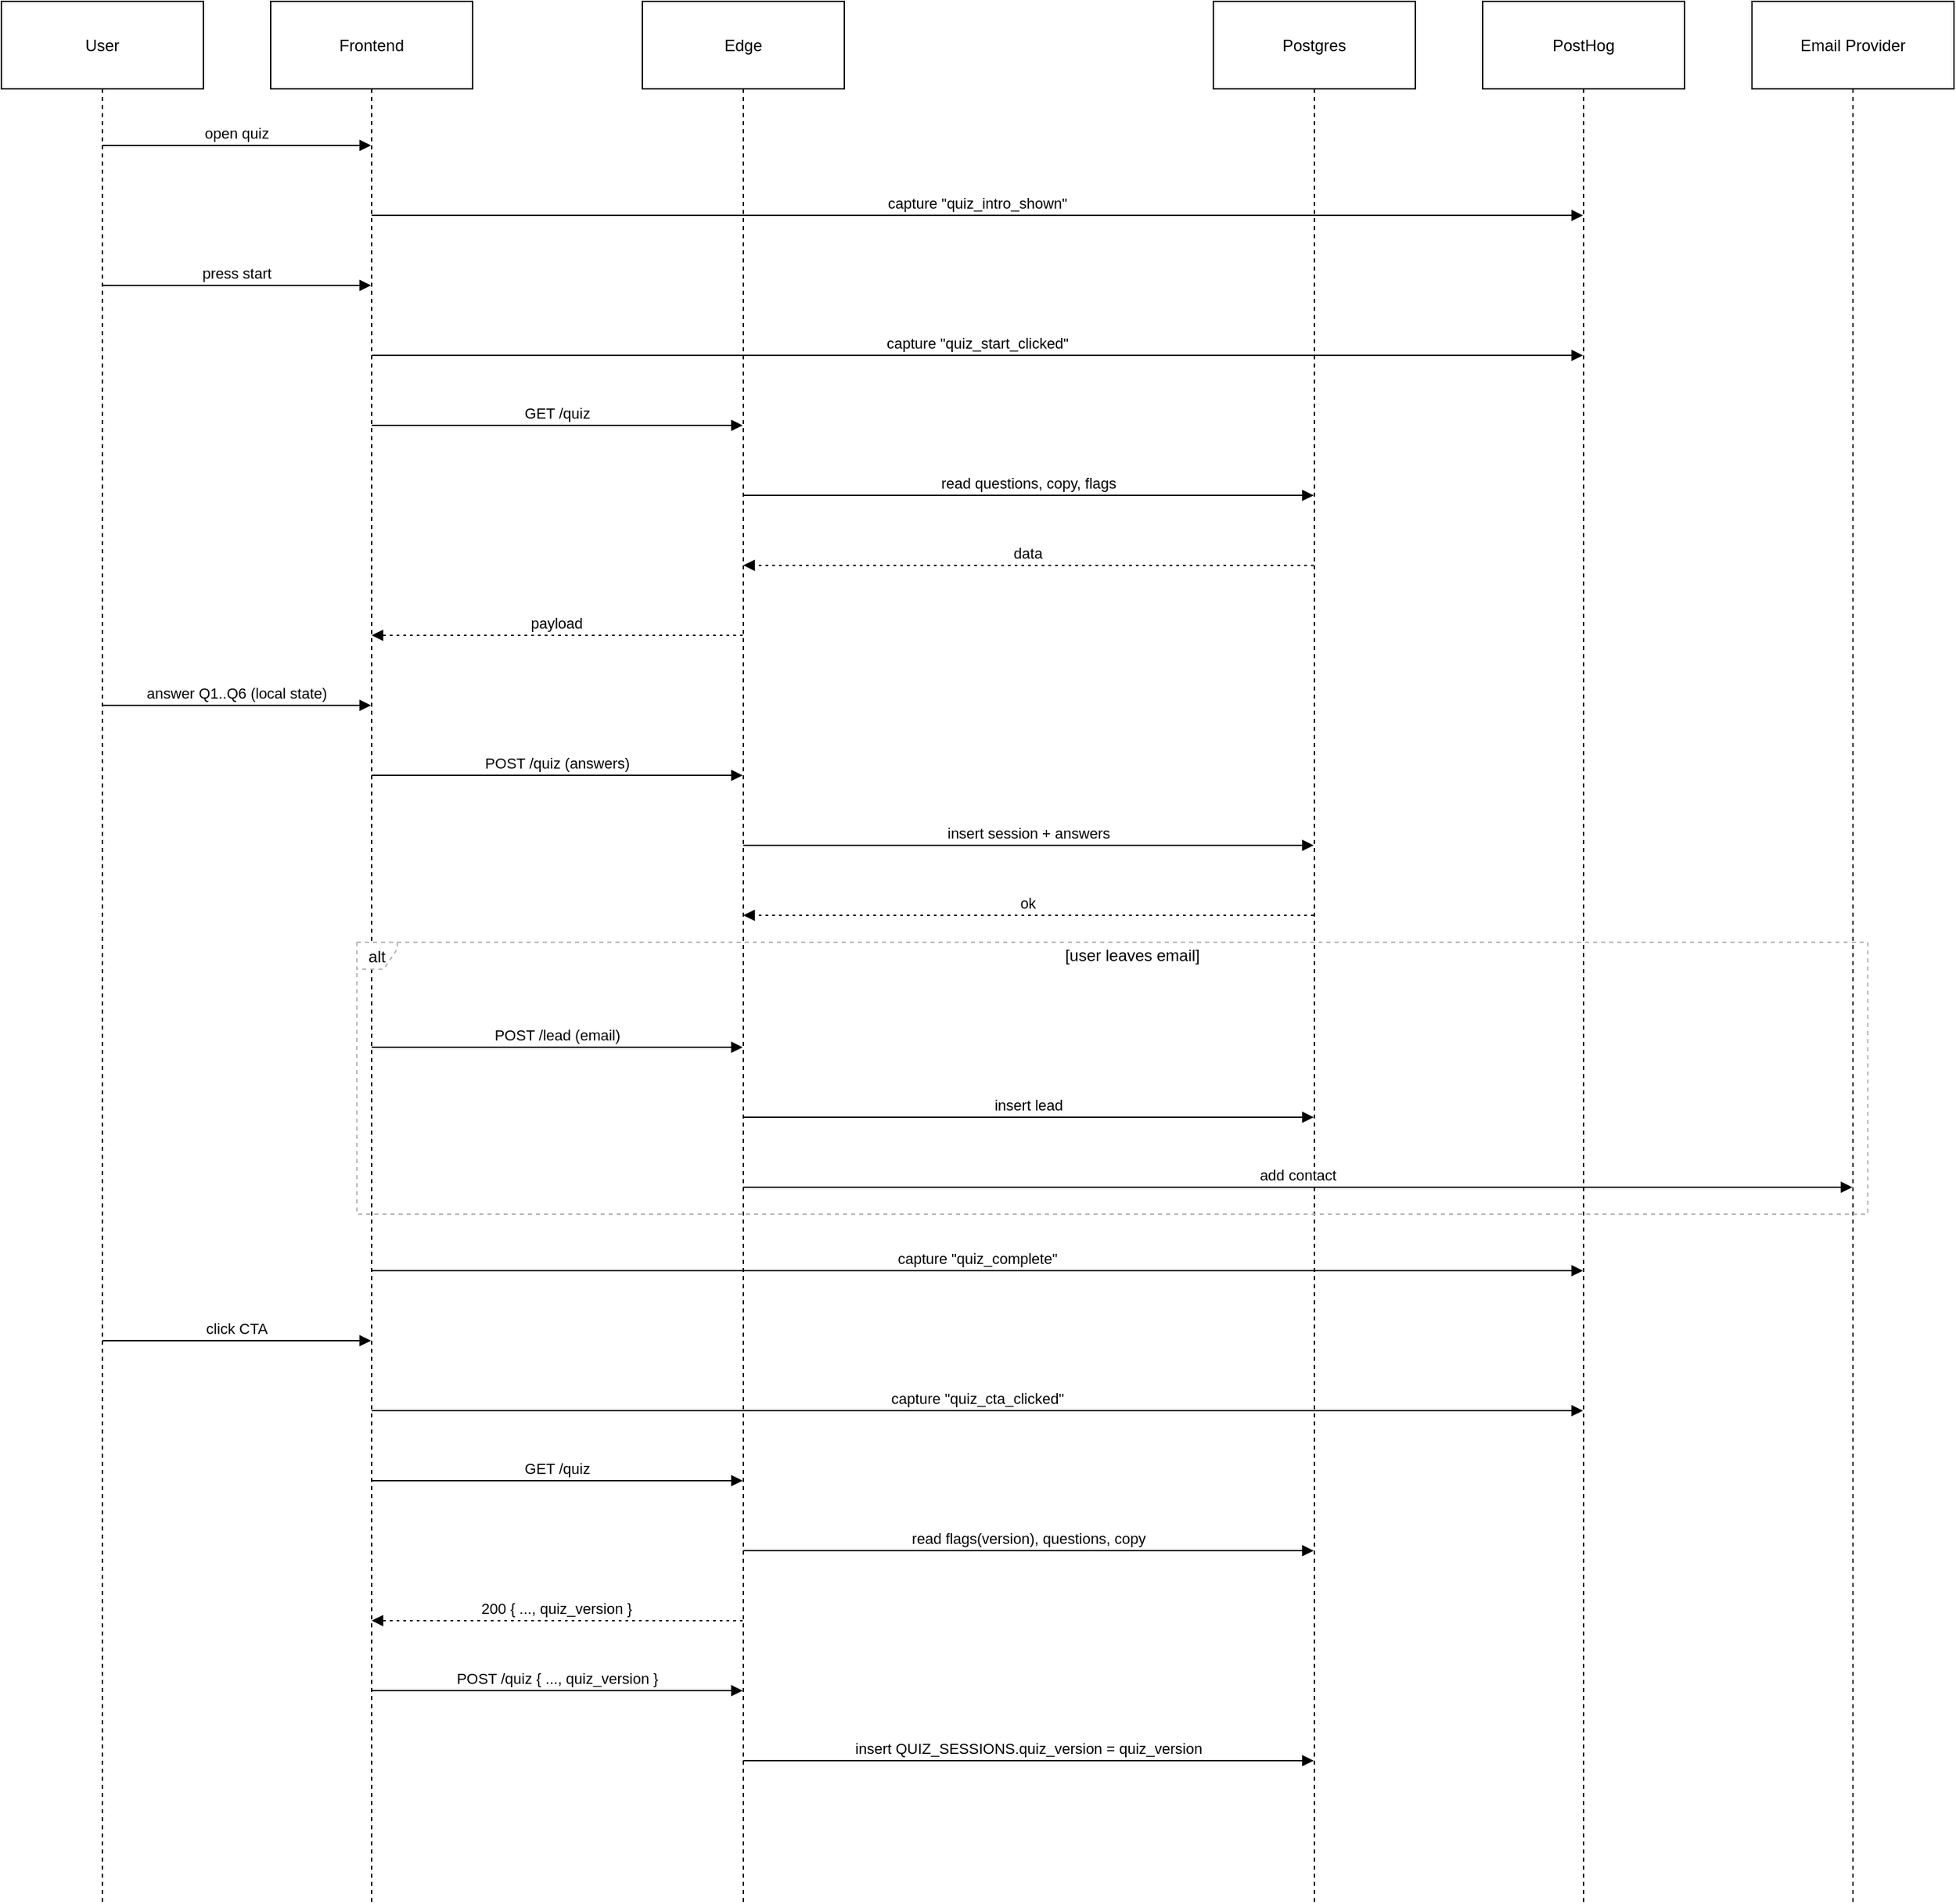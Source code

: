 <mxfile version="28.1.1">
  <diagram name="Page-1" id="KPMFJw43iPptOMZjrqif">
    <mxGraphModel dx="1949" dy="925" grid="1" gridSize="10" guides="1" tooltips="1" connect="1" arrows="1" fold="1" page="1" pageScale="1" pageWidth="850" pageHeight="1100" math="0" shadow="0">
      <root>
        <mxCell id="0" />
        <mxCell id="1" parent="0" />
        <mxCell id="KE862xH6gHo3otfqGqHC-1" value="User" style="shape=umlLifeline;perimeter=lifelinePerimeter;whiteSpace=wrap;container=1;dropTarget=0;collapsible=0;recursiveResize=0;outlineConnect=0;portConstraint=eastwest;newEdgeStyle={&quot;edgeStyle&quot;:&quot;elbowEdgeStyle&quot;,&quot;elbow&quot;:&quot;vertical&quot;,&quot;curved&quot;:0,&quot;rounded&quot;:0};size=65;" vertex="1" parent="1">
          <mxGeometry x="20" y="20" width="150" height="1412" as="geometry" />
        </mxCell>
        <mxCell id="KE862xH6gHo3otfqGqHC-2" value="Frontend" style="shape=umlLifeline;perimeter=lifelinePerimeter;whiteSpace=wrap;container=1;dropTarget=0;collapsible=0;recursiveResize=0;outlineConnect=0;portConstraint=eastwest;newEdgeStyle={&quot;edgeStyle&quot;:&quot;elbowEdgeStyle&quot;,&quot;elbow&quot;:&quot;vertical&quot;,&quot;curved&quot;:0,&quot;rounded&quot;:0};size=65;" vertex="1" parent="1">
          <mxGeometry x="220" y="20" width="150" height="1412" as="geometry" />
        </mxCell>
        <mxCell id="KE862xH6gHo3otfqGqHC-3" value="Edge" style="shape=umlLifeline;perimeter=lifelinePerimeter;whiteSpace=wrap;container=1;dropTarget=0;collapsible=0;recursiveResize=0;outlineConnect=0;portConstraint=eastwest;newEdgeStyle={&quot;edgeStyle&quot;:&quot;elbowEdgeStyle&quot;,&quot;elbow&quot;:&quot;vertical&quot;,&quot;curved&quot;:0,&quot;rounded&quot;:0};size=65;" vertex="1" parent="1">
          <mxGeometry x="496" y="20" width="150" height="1412" as="geometry" />
        </mxCell>
        <mxCell id="KE862xH6gHo3otfqGqHC-4" value="Postgres" style="shape=umlLifeline;perimeter=lifelinePerimeter;whiteSpace=wrap;container=1;dropTarget=0;collapsible=0;recursiveResize=0;outlineConnect=0;portConstraint=eastwest;newEdgeStyle={&quot;edgeStyle&quot;:&quot;elbowEdgeStyle&quot;,&quot;elbow&quot;:&quot;vertical&quot;,&quot;curved&quot;:0,&quot;rounded&quot;:0};size=65;" vertex="1" parent="1">
          <mxGeometry x="920" y="20" width="150" height="1412" as="geometry" />
        </mxCell>
        <mxCell id="KE862xH6gHo3otfqGqHC-5" value="PostHog" style="shape=umlLifeline;perimeter=lifelinePerimeter;whiteSpace=wrap;container=1;dropTarget=0;collapsible=0;recursiveResize=0;outlineConnect=0;portConstraint=eastwest;newEdgeStyle={&quot;edgeStyle&quot;:&quot;elbowEdgeStyle&quot;,&quot;elbow&quot;:&quot;vertical&quot;,&quot;curved&quot;:0,&quot;rounded&quot;:0};size=65;" vertex="1" parent="1">
          <mxGeometry x="1120" y="20" width="150" height="1412" as="geometry" />
        </mxCell>
        <mxCell id="KE862xH6gHo3otfqGqHC-6" value="Email Provider" style="shape=umlLifeline;perimeter=lifelinePerimeter;whiteSpace=wrap;container=1;dropTarget=0;collapsible=0;recursiveResize=0;outlineConnect=0;portConstraint=eastwest;newEdgeStyle={&quot;edgeStyle&quot;:&quot;elbowEdgeStyle&quot;,&quot;elbow&quot;:&quot;vertical&quot;,&quot;curved&quot;:0,&quot;rounded&quot;:0};size=65;" vertex="1" parent="1">
          <mxGeometry x="1320" y="20" width="150" height="1412" as="geometry" />
        </mxCell>
        <mxCell id="KE862xH6gHo3otfqGqHC-7" value="alt" style="shape=umlFrame;dashed=1;pointerEvents=0;dropTarget=0;strokeColor=#B3B3B3;height=20;width=30" vertex="1" parent="1">
          <mxGeometry x="284" y="719" width="1122" height="202" as="geometry" />
        </mxCell>
        <mxCell id="KE862xH6gHo3otfqGqHC-8" value="[user leaves email]" style="text;strokeColor=none;fillColor=none;align=center;verticalAlign=middle;whiteSpace=wrap;" vertex="1" parent="KE862xH6gHo3otfqGqHC-7">
          <mxGeometry x="30" width="1092" height="20" as="geometry" />
        </mxCell>
        <mxCell id="KE862xH6gHo3otfqGqHC-9" value="open quiz" style="verticalAlign=bottom;edgeStyle=elbowEdgeStyle;elbow=vertical;curved=0;rounded=0;endArrow=block;" edge="1" parent="1" source="KE862xH6gHo3otfqGqHC-1" target="KE862xH6gHo3otfqGqHC-2">
          <mxGeometry relative="1" as="geometry">
            <Array as="points">
              <mxPoint x="204" y="127" />
            </Array>
          </mxGeometry>
        </mxCell>
        <mxCell id="KE862xH6gHo3otfqGqHC-10" value="capture &quot;quiz_intro_shown&quot;" style="verticalAlign=bottom;edgeStyle=elbowEdgeStyle;elbow=vertical;curved=0;rounded=0;endArrow=block;" edge="1" parent="1" source="KE862xH6gHo3otfqGqHC-2" target="KE862xH6gHo3otfqGqHC-5">
          <mxGeometry relative="1" as="geometry">
            <Array as="points">
              <mxPoint x="754" y="179" />
            </Array>
          </mxGeometry>
        </mxCell>
        <mxCell id="KE862xH6gHo3otfqGqHC-11" value="press start" style="verticalAlign=bottom;edgeStyle=elbowEdgeStyle;elbow=vertical;curved=0;rounded=0;endArrow=block;" edge="1" parent="1" source="KE862xH6gHo3otfqGqHC-1" target="KE862xH6gHo3otfqGqHC-2">
          <mxGeometry relative="1" as="geometry">
            <Array as="points">
              <mxPoint x="204" y="231" />
            </Array>
          </mxGeometry>
        </mxCell>
        <mxCell id="KE862xH6gHo3otfqGqHC-12" value="capture &quot;quiz_start_clicked&quot;" style="verticalAlign=bottom;edgeStyle=elbowEdgeStyle;elbow=vertical;curved=0;rounded=0;endArrow=block;" edge="1" parent="1" source="KE862xH6gHo3otfqGqHC-2" target="KE862xH6gHo3otfqGqHC-5">
          <mxGeometry relative="1" as="geometry">
            <Array as="points">
              <mxPoint x="754" y="283" />
            </Array>
          </mxGeometry>
        </mxCell>
        <mxCell id="KE862xH6gHo3otfqGqHC-13" value="GET /quiz" style="verticalAlign=bottom;edgeStyle=elbowEdgeStyle;elbow=vertical;curved=0;rounded=0;endArrow=block;" edge="1" parent="1" source="KE862xH6gHo3otfqGqHC-2" target="KE862xH6gHo3otfqGqHC-3">
          <mxGeometry relative="1" as="geometry">
            <Array as="points">
              <mxPoint x="442" y="335" />
            </Array>
          </mxGeometry>
        </mxCell>
        <mxCell id="KE862xH6gHo3otfqGqHC-14" value="read questions, copy, flags" style="verticalAlign=bottom;edgeStyle=elbowEdgeStyle;elbow=vertical;curved=0;rounded=0;endArrow=block;" edge="1" parent="1" source="KE862xH6gHo3otfqGqHC-3" target="KE862xH6gHo3otfqGqHC-4">
          <mxGeometry relative="1" as="geometry">
            <Array as="points">
              <mxPoint x="792" y="387" />
            </Array>
          </mxGeometry>
        </mxCell>
        <mxCell id="KE862xH6gHo3otfqGqHC-15" value="data" style="verticalAlign=bottom;edgeStyle=elbowEdgeStyle;elbow=vertical;curved=0;rounded=0;dashed=1;dashPattern=2 3;endArrow=block;" edge="1" parent="1" source="KE862xH6gHo3otfqGqHC-4" target="KE862xH6gHo3otfqGqHC-3">
          <mxGeometry relative="1" as="geometry">
            <Array as="points">
              <mxPoint x="795" y="439" />
            </Array>
          </mxGeometry>
        </mxCell>
        <mxCell id="KE862xH6gHo3otfqGqHC-16" value="payload" style="verticalAlign=bottom;edgeStyle=elbowEdgeStyle;elbow=vertical;curved=0;rounded=0;dashed=1;dashPattern=2 3;endArrow=block;" edge="1" parent="1" source="KE862xH6gHo3otfqGqHC-3" target="KE862xH6gHo3otfqGqHC-2">
          <mxGeometry relative="1" as="geometry">
            <Array as="points">
              <mxPoint x="445" y="491" />
            </Array>
          </mxGeometry>
        </mxCell>
        <mxCell id="KE862xH6gHo3otfqGqHC-17" value="answer Q1..Q6 (local state)" style="verticalAlign=bottom;edgeStyle=elbowEdgeStyle;elbow=vertical;curved=0;rounded=0;endArrow=block;" edge="1" parent="1" source="KE862xH6gHo3otfqGqHC-1" target="KE862xH6gHo3otfqGqHC-2">
          <mxGeometry relative="1" as="geometry">
            <Array as="points">
              <mxPoint x="204" y="543" />
            </Array>
          </mxGeometry>
        </mxCell>
        <mxCell id="KE862xH6gHo3otfqGqHC-18" value="POST /quiz (answers)" style="verticalAlign=bottom;edgeStyle=elbowEdgeStyle;elbow=vertical;curved=0;rounded=0;endArrow=block;" edge="1" parent="1" source="KE862xH6gHo3otfqGqHC-2" target="KE862xH6gHo3otfqGqHC-3">
          <mxGeometry relative="1" as="geometry">
            <Array as="points">
              <mxPoint x="442" y="595" />
            </Array>
          </mxGeometry>
        </mxCell>
        <mxCell id="KE862xH6gHo3otfqGqHC-19" value="insert session + answers" style="verticalAlign=bottom;edgeStyle=elbowEdgeStyle;elbow=vertical;curved=0;rounded=0;endArrow=block;" edge="1" parent="1" source="KE862xH6gHo3otfqGqHC-3" target="KE862xH6gHo3otfqGqHC-4">
          <mxGeometry relative="1" as="geometry">
            <Array as="points">
              <mxPoint x="792" y="647" />
            </Array>
          </mxGeometry>
        </mxCell>
        <mxCell id="KE862xH6gHo3otfqGqHC-20" value="ok" style="verticalAlign=bottom;edgeStyle=elbowEdgeStyle;elbow=vertical;curved=0;rounded=0;dashed=1;dashPattern=2 3;endArrow=block;" edge="1" parent="1" source="KE862xH6gHo3otfqGqHC-4" target="KE862xH6gHo3otfqGqHC-3">
          <mxGeometry relative="1" as="geometry">
            <Array as="points">
              <mxPoint x="795" y="699" />
            </Array>
          </mxGeometry>
        </mxCell>
        <mxCell id="KE862xH6gHo3otfqGqHC-21" value="POST /lead (email)" style="verticalAlign=bottom;edgeStyle=elbowEdgeStyle;elbow=vertical;curved=0;rounded=0;endArrow=block;" edge="1" parent="1" source="KE862xH6gHo3otfqGqHC-2" target="KE862xH6gHo3otfqGqHC-3">
          <mxGeometry relative="1" as="geometry">
            <Array as="points">
              <mxPoint x="442" y="797" />
            </Array>
          </mxGeometry>
        </mxCell>
        <mxCell id="KE862xH6gHo3otfqGqHC-22" value="insert lead" style="verticalAlign=bottom;edgeStyle=elbowEdgeStyle;elbow=vertical;curved=0;rounded=0;endArrow=block;" edge="1" parent="1" source="KE862xH6gHo3otfqGqHC-3" target="KE862xH6gHo3otfqGqHC-4">
          <mxGeometry relative="1" as="geometry">
            <Array as="points">
              <mxPoint x="792" y="849" />
            </Array>
          </mxGeometry>
        </mxCell>
        <mxCell id="KE862xH6gHo3otfqGqHC-23" value="add contact" style="verticalAlign=bottom;edgeStyle=elbowEdgeStyle;elbow=vertical;curved=0;rounded=0;endArrow=block;" edge="1" parent="1" source="KE862xH6gHo3otfqGqHC-3" target="KE862xH6gHo3otfqGqHC-6">
          <mxGeometry relative="1" as="geometry">
            <Array as="points">
              <mxPoint x="992" y="901" />
            </Array>
          </mxGeometry>
        </mxCell>
        <mxCell id="KE862xH6gHo3otfqGqHC-24" value="capture &quot;quiz_complete&quot;" style="verticalAlign=bottom;edgeStyle=elbowEdgeStyle;elbow=vertical;curved=0;rounded=0;endArrow=block;" edge="1" parent="1" source="KE862xH6gHo3otfqGqHC-2" target="KE862xH6gHo3otfqGqHC-5">
          <mxGeometry relative="1" as="geometry">
            <Array as="points">
              <mxPoint x="754" y="963" />
            </Array>
          </mxGeometry>
        </mxCell>
        <mxCell id="KE862xH6gHo3otfqGqHC-25" value="click CTA" style="verticalAlign=bottom;edgeStyle=elbowEdgeStyle;elbow=vertical;curved=0;rounded=0;endArrow=block;" edge="1" parent="1" source="KE862xH6gHo3otfqGqHC-1" target="KE862xH6gHo3otfqGqHC-2">
          <mxGeometry relative="1" as="geometry">
            <Array as="points">
              <mxPoint x="204" y="1015" />
            </Array>
          </mxGeometry>
        </mxCell>
        <mxCell id="KE862xH6gHo3otfqGqHC-26" value="capture &quot;quiz_cta_clicked&quot;" style="verticalAlign=bottom;edgeStyle=elbowEdgeStyle;elbow=vertical;curved=0;rounded=0;endArrow=block;" edge="1" parent="1" source="KE862xH6gHo3otfqGqHC-2" target="KE862xH6gHo3otfqGqHC-5">
          <mxGeometry relative="1" as="geometry">
            <Array as="points">
              <mxPoint x="754" y="1067" />
            </Array>
          </mxGeometry>
        </mxCell>
        <mxCell id="KE862xH6gHo3otfqGqHC-27" value="GET /quiz" style="verticalAlign=bottom;edgeStyle=elbowEdgeStyle;elbow=vertical;curved=0;rounded=0;endArrow=block;" edge="1" parent="1" source="KE862xH6gHo3otfqGqHC-2" target="KE862xH6gHo3otfqGqHC-3">
          <mxGeometry relative="1" as="geometry">
            <Array as="points">
              <mxPoint x="442" y="1119" />
            </Array>
          </mxGeometry>
        </mxCell>
        <mxCell id="KE862xH6gHo3otfqGqHC-28" value="read flags(version), questions, copy" style="verticalAlign=bottom;edgeStyle=elbowEdgeStyle;elbow=vertical;curved=0;rounded=0;endArrow=block;" edge="1" parent="1" source="KE862xH6gHo3otfqGqHC-3" target="KE862xH6gHo3otfqGqHC-4">
          <mxGeometry relative="1" as="geometry">
            <Array as="points">
              <mxPoint x="792" y="1171" />
            </Array>
          </mxGeometry>
        </mxCell>
        <mxCell id="KE862xH6gHo3otfqGqHC-29" value="200 { ..., quiz_version }" style="verticalAlign=bottom;edgeStyle=elbowEdgeStyle;elbow=vertical;curved=0;rounded=0;dashed=1;dashPattern=2 3;endArrow=block;" edge="1" parent="1" source="KE862xH6gHo3otfqGqHC-3" target="KE862xH6gHo3otfqGqHC-2">
          <mxGeometry relative="1" as="geometry">
            <Array as="points">
              <mxPoint x="445" y="1223" />
            </Array>
          </mxGeometry>
        </mxCell>
        <mxCell id="KE862xH6gHo3otfqGqHC-30" value="POST /quiz { ..., quiz_version }" style="verticalAlign=bottom;edgeStyle=elbowEdgeStyle;elbow=vertical;curved=0;rounded=0;endArrow=block;" edge="1" parent="1" source="KE862xH6gHo3otfqGqHC-2" target="KE862xH6gHo3otfqGqHC-3">
          <mxGeometry relative="1" as="geometry">
            <Array as="points">
              <mxPoint x="442" y="1275" />
            </Array>
          </mxGeometry>
        </mxCell>
        <mxCell id="KE862xH6gHo3otfqGqHC-31" value="insert QUIZ_SESSIONS.quiz_version = quiz_version" style="verticalAlign=bottom;edgeStyle=elbowEdgeStyle;elbow=vertical;curved=0;rounded=0;endArrow=block;" edge="1" parent="1" source="KE862xH6gHo3otfqGqHC-3" target="KE862xH6gHo3otfqGqHC-4">
          <mxGeometry relative="1" as="geometry">
            <Array as="points">
              <mxPoint x="792" y="1327" />
            </Array>
          </mxGeometry>
        </mxCell>
      </root>
    </mxGraphModel>
  </diagram>
</mxfile>
